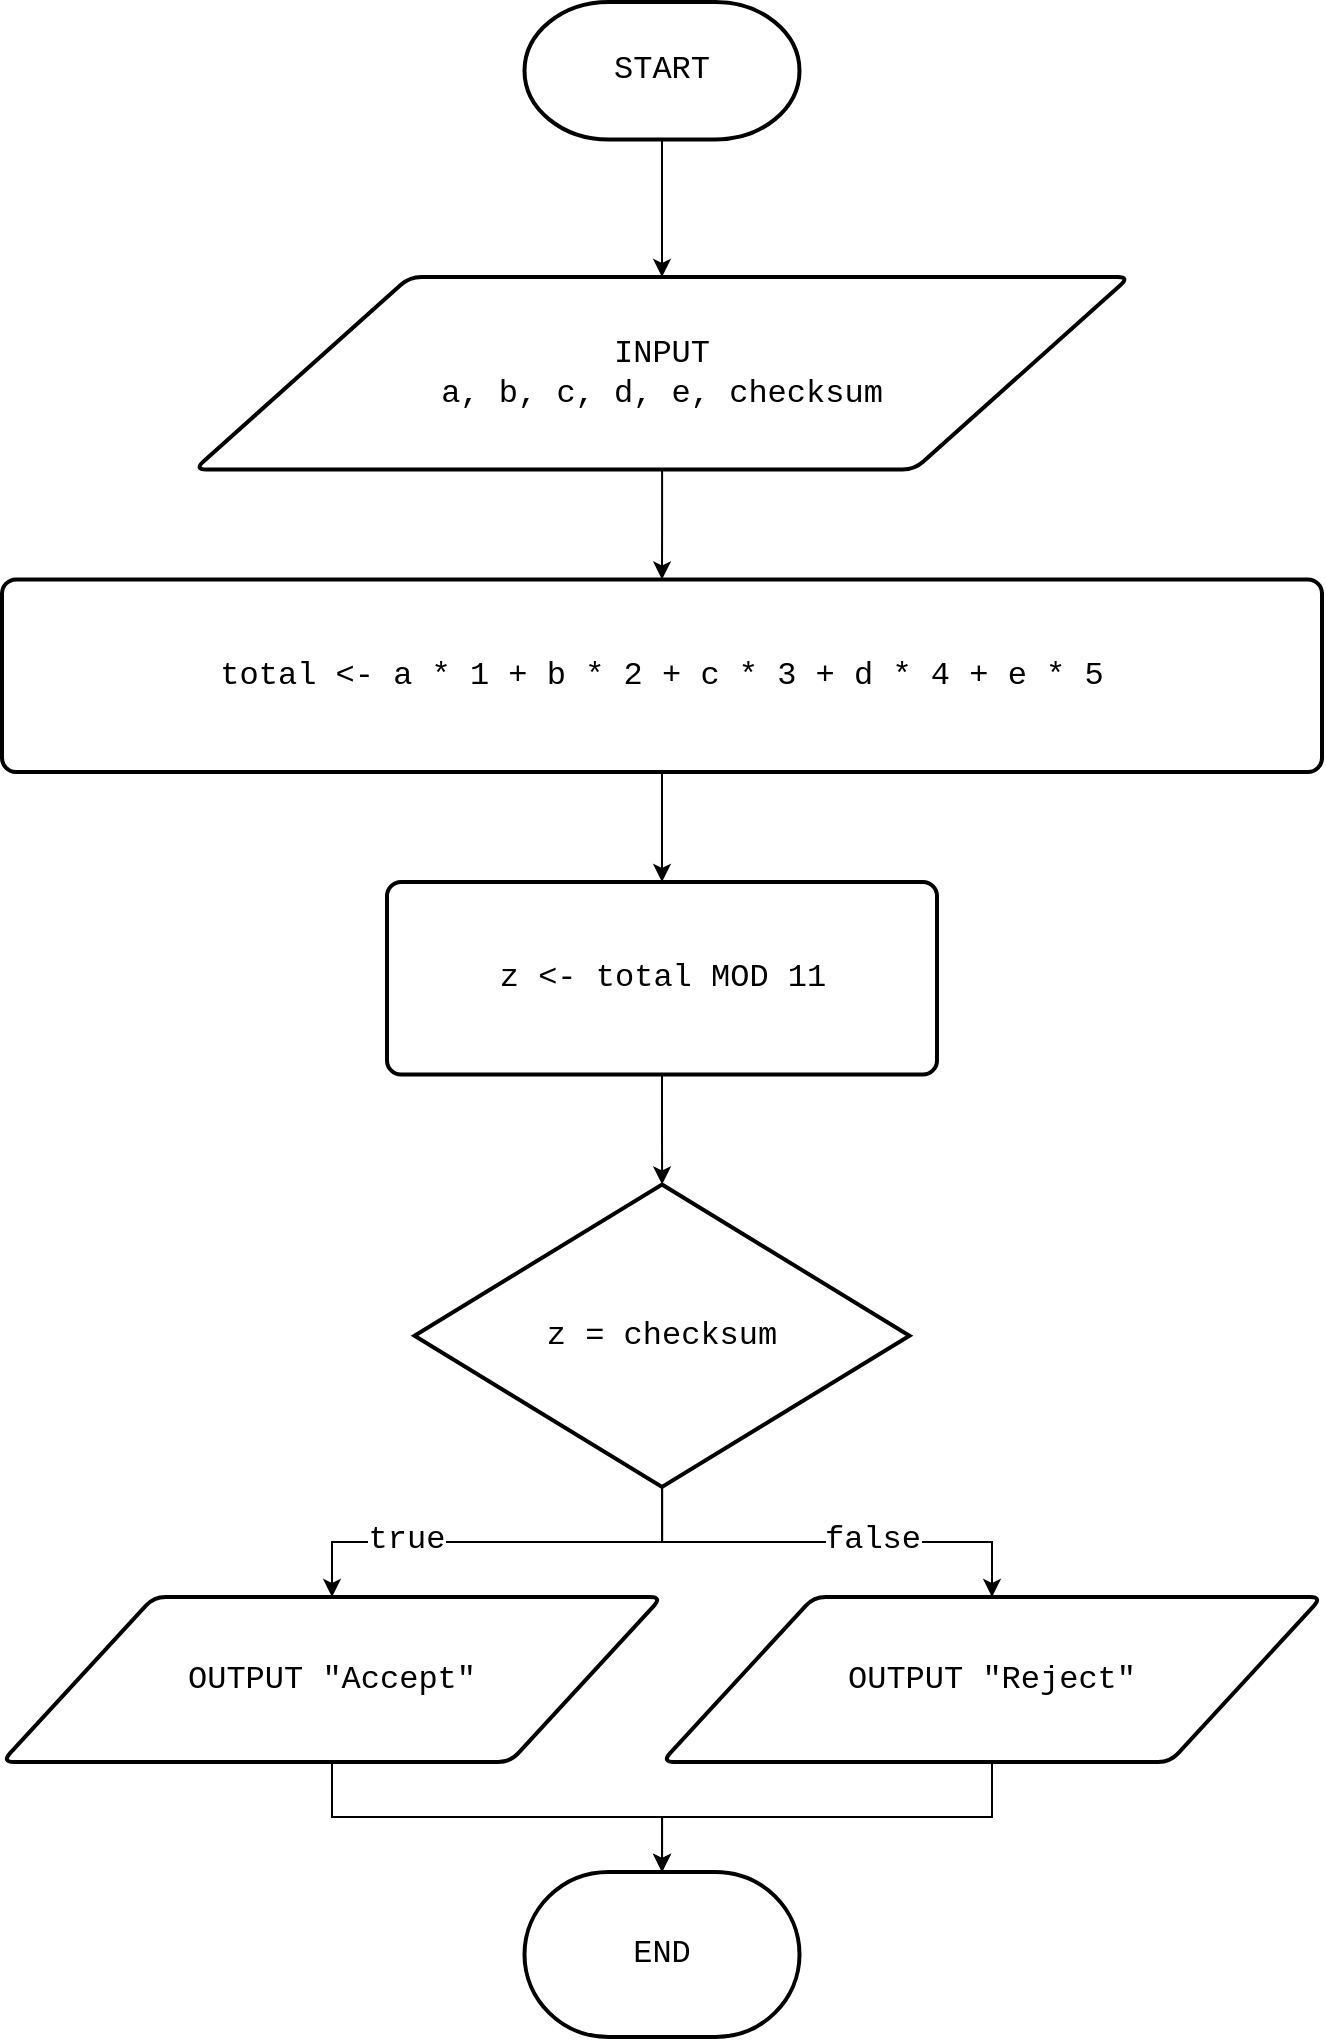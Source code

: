 <mxfile version="12.7.9" type="device"><diagram id="C5RBs43oDa-KdzZeNtuy" name="Page-1"><mxGraphModel dx="2480" dy="1277" grid="1" gridSize="10" guides="1" tooltips="1" connect="1" arrows="1" fold="1" page="1" pageScale="1" pageWidth="827" pageHeight="1169" math="0" shadow="0"><root><mxCell id="WIyWlLk6GJQsqaUBKTNV-0"/><mxCell id="WIyWlLk6GJQsqaUBKTNV-1" parent="WIyWlLk6GJQsqaUBKTNV-0"/><mxCell id="VwYJCtieIh0b5l4yZT2_-0" value="" style="group" vertex="1" connectable="0" parent="WIyWlLk6GJQsqaUBKTNV-1"><mxGeometry x="84" y="76" width="660" height="1017.5" as="geometry"/></mxCell><mxCell id="qObPydz1S5HQOurG-DKr-0" value="&lt;span style=&quot;font-size: 16px;&quot;&gt;&lt;font style=&quot;font-size: 16px;&quot;&gt;START&lt;/font&gt;&lt;/span&gt;" style="strokeWidth=2;html=1;shape=mxgraph.flowchart.terminator;whiteSpace=wrap;fontSize=16;fontStyle=0;fontFamily=Courier New;" parent="VwYJCtieIh0b5l4yZT2_-0" vertex="1"><mxGeometry x="261.25" width="137.5" height="68.75" as="geometry"/></mxCell><mxCell id="qObPydz1S5HQOurG-DKr-28" value="total &amp;lt;- a * 1 + b * 2 + c * 3 + d * 4 + e * 5" style="rounded=1;whiteSpace=wrap;html=1;absoluteArcSize=1;arcSize=14;strokeWidth=2;fontSize=16;fontStyle=0;fontFamily=Courier New;" parent="VwYJCtieIh0b5l4yZT2_-0" vertex="1"><mxGeometry y="288.75" width="660" height="96.25" as="geometry"/></mxCell><mxCell id="qObPydz1S5HQOurG-DKr-43" value="" style="edgeStyle=orthogonalEdgeStyle;rounded=0;orthogonalLoop=1;jettySize=auto;html=1;fontFamily=Courier New;fontSize=16;" parent="VwYJCtieIh0b5l4yZT2_-0" source="qObPydz1S5HQOurG-DKr-39" target="qObPydz1S5HQOurG-DKr-28" edge="1"><mxGeometry relative="1" as="geometry"/></mxCell><mxCell id="qObPydz1S5HQOurG-DKr-39" value="INPUT&lt;br style=&quot;font-size: 16px&quot;&gt;a, b, c, d, e, checksum" style="shape=parallelogram;html=1;strokeWidth=2;perimeter=parallelogramPerimeter;whiteSpace=wrap;rounded=1;arcSize=12;size=0.23;fontFamily=Courier New;fontSize=16;" parent="VwYJCtieIh0b5l4yZT2_-0" vertex="1"><mxGeometry x="96.25" y="137.5" width="467.5" height="96.25" as="geometry"/></mxCell><mxCell id="qObPydz1S5HQOurG-DKr-3" value="" style="edgeStyle=orthogonalEdgeStyle;rounded=0;orthogonalLoop=1;jettySize=auto;html=1;fontSize=16;fontStyle=0;fontFamily=Courier New;" parent="VwYJCtieIh0b5l4yZT2_-0" source="qObPydz1S5HQOurG-DKr-0" target="qObPydz1S5HQOurG-DKr-39" edge="1"><mxGeometry relative="1" as="geometry"><mxPoint x="330.0" y="123.75" as="targetPoint"/></mxGeometry></mxCell><mxCell id="qObPydz1S5HQOurG-DKr-44" value="z &amp;lt;- total MOD 11" style="rounded=1;whiteSpace=wrap;html=1;absoluteArcSize=1;arcSize=14;strokeWidth=2;fontFamily=Courier New;fontSize=16;" parent="VwYJCtieIh0b5l4yZT2_-0" vertex="1"><mxGeometry x="192.5" y="440" width="275" height="96.25" as="geometry"/></mxCell><mxCell id="qObPydz1S5HQOurG-DKr-45" value="" style="edgeStyle=orthogonalEdgeStyle;rounded=0;orthogonalLoop=1;jettySize=auto;html=1;fontFamily=Courier New;fontSize=16;" parent="VwYJCtieIh0b5l4yZT2_-0" source="qObPydz1S5HQOurG-DKr-28" target="qObPydz1S5HQOurG-DKr-44" edge="1"><mxGeometry relative="1" as="geometry"/></mxCell><mxCell id="qObPydz1S5HQOurG-DKr-46" value="z = checksum" style="strokeWidth=2;html=1;shape=mxgraph.flowchart.decision;whiteSpace=wrap;fontFamily=Courier New;fontSize=16;" parent="VwYJCtieIh0b5l4yZT2_-0" vertex="1"><mxGeometry x="206.25" y="591.25" width="247.5" height="151.25" as="geometry"/></mxCell><mxCell id="qObPydz1S5HQOurG-DKr-47" value="" style="edgeStyle=orthogonalEdgeStyle;rounded=0;orthogonalLoop=1;jettySize=auto;html=1;fontFamily=Courier New;fontSize=16;" parent="VwYJCtieIh0b5l4yZT2_-0" source="qObPydz1S5HQOurG-DKr-44" target="qObPydz1S5HQOurG-DKr-46" edge="1"><mxGeometry relative="1" as="geometry"/></mxCell><mxCell id="qObPydz1S5HQOurG-DKr-48" value="OUTPUT &quot;Accept&quot;" style="shape=parallelogram;html=1;strokeWidth=2;perimeter=parallelogramPerimeter;whiteSpace=wrap;rounded=1;arcSize=12;size=0.23;fontFamily=Courier New;fontSize=16;" parent="VwYJCtieIh0b5l4yZT2_-0" vertex="1"><mxGeometry y="797.5" width="330" height="82.5" as="geometry"/></mxCell><mxCell id="qObPydz1S5HQOurG-DKr-49" value="" style="edgeStyle=orthogonalEdgeStyle;rounded=0;orthogonalLoop=1;jettySize=auto;html=1;fontFamily=Courier New;fontSize=16;" parent="VwYJCtieIh0b5l4yZT2_-0" source="qObPydz1S5HQOurG-DKr-46" target="qObPydz1S5HQOurG-DKr-48" edge="1"><mxGeometry relative="1" as="geometry"/></mxCell><mxCell id="qObPydz1S5HQOurG-DKr-56" value="true" style="text;html=1;align=center;verticalAlign=middle;resizable=0;points=[];labelBackgroundColor=#ffffff;fontSize=16;fontFamily=Courier New;" parent="qObPydz1S5HQOurG-DKr-49" vertex="1" connectable="0"><mxGeometry x="0.412" y="-1" relative="1" as="geometry"><mxPoint as="offset"/></mxGeometry></mxCell><mxCell id="qObPydz1S5HQOurG-DKr-51" value="END" style="strokeWidth=2;html=1;shape=mxgraph.flowchart.terminator;whiteSpace=wrap;fontFamily=Courier New;fontSize=16;" parent="VwYJCtieIh0b5l4yZT2_-0" vertex="1"><mxGeometry x="261.25" y="935" width="137.5" height="82.5" as="geometry"/></mxCell><mxCell id="qObPydz1S5HQOurG-DKr-52" value="" style="edgeStyle=orthogonalEdgeStyle;rounded=0;orthogonalLoop=1;jettySize=auto;html=1;fontFamily=Courier New;fontSize=16;" parent="VwYJCtieIh0b5l4yZT2_-0" source="qObPydz1S5HQOurG-DKr-48" target="qObPydz1S5HQOurG-DKr-51" edge="1"><mxGeometry relative="1" as="geometry"/></mxCell><mxCell id="qObPydz1S5HQOurG-DKr-55" style="edgeStyle=orthogonalEdgeStyle;rounded=0;orthogonalLoop=1;jettySize=auto;html=1;entryX=0.5;entryY=0;entryDx=0;entryDy=0;entryPerimeter=0;fontFamily=Courier New;fontSize=16;" parent="VwYJCtieIh0b5l4yZT2_-0" source="qObPydz1S5HQOurG-DKr-53" target="qObPydz1S5HQOurG-DKr-51" edge="1"><mxGeometry relative="1" as="geometry"/></mxCell><mxCell id="qObPydz1S5HQOurG-DKr-53" value="OUTPUT &quot;Reject&quot;" style="shape=parallelogram;html=1;strokeWidth=2;perimeter=parallelogramPerimeter;whiteSpace=wrap;rounded=1;arcSize=12;size=0.23;fontFamily=Courier New;fontSize=16;" parent="VwYJCtieIh0b5l4yZT2_-0" vertex="1"><mxGeometry x="330" y="797.5" width="330" height="82.5" as="geometry"/></mxCell><mxCell id="qObPydz1S5HQOurG-DKr-54" style="edgeStyle=orthogonalEdgeStyle;rounded=0;orthogonalLoop=1;jettySize=auto;html=1;entryX=0.5;entryY=0;entryDx=0;entryDy=0;fontFamily=Courier New;fontSize=16;" parent="VwYJCtieIh0b5l4yZT2_-0" source="qObPydz1S5HQOurG-DKr-46" target="qObPydz1S5HQOurG-DKr-53" edge="1"><mxGeometry relative="1" as="geometry"/></mxCell><mxCell id="qObPydz1S5HQOurG-DKr-57" value="false" style="text;html=1;align=center;verticalAlign=middle;resizable=0;points=[];labelBackgroundColor=#ffffff;fontSize=16;fontFamily=Courier New;" parent="qObPydz1S5HQOurG-DKr-54" vertex="1" connectable="0"><mxGeometry x="0.2" y="1" relative="1" as="geometry"><mxPoint as="offset"/></mxGeometry></mxCell></root></mxGraphModel></diagram></mxfile>